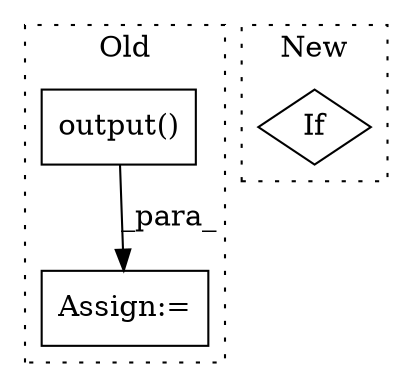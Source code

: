digraph G {
subgraph cluster0 {
1 [label="output()" a="75" s="13060" l="13" shape="box"];
3 [label="Assign:=" a="68" s="13052" l="8" shape="box"];
label = "Old";
style="dotted";
}
subgraph cluster1 {
2 [label="If" a="96" s="12249" l="3" shape="diamond"];
label = "New";
style="dotted";
}
1 -> 3 [label="_para_"];
}